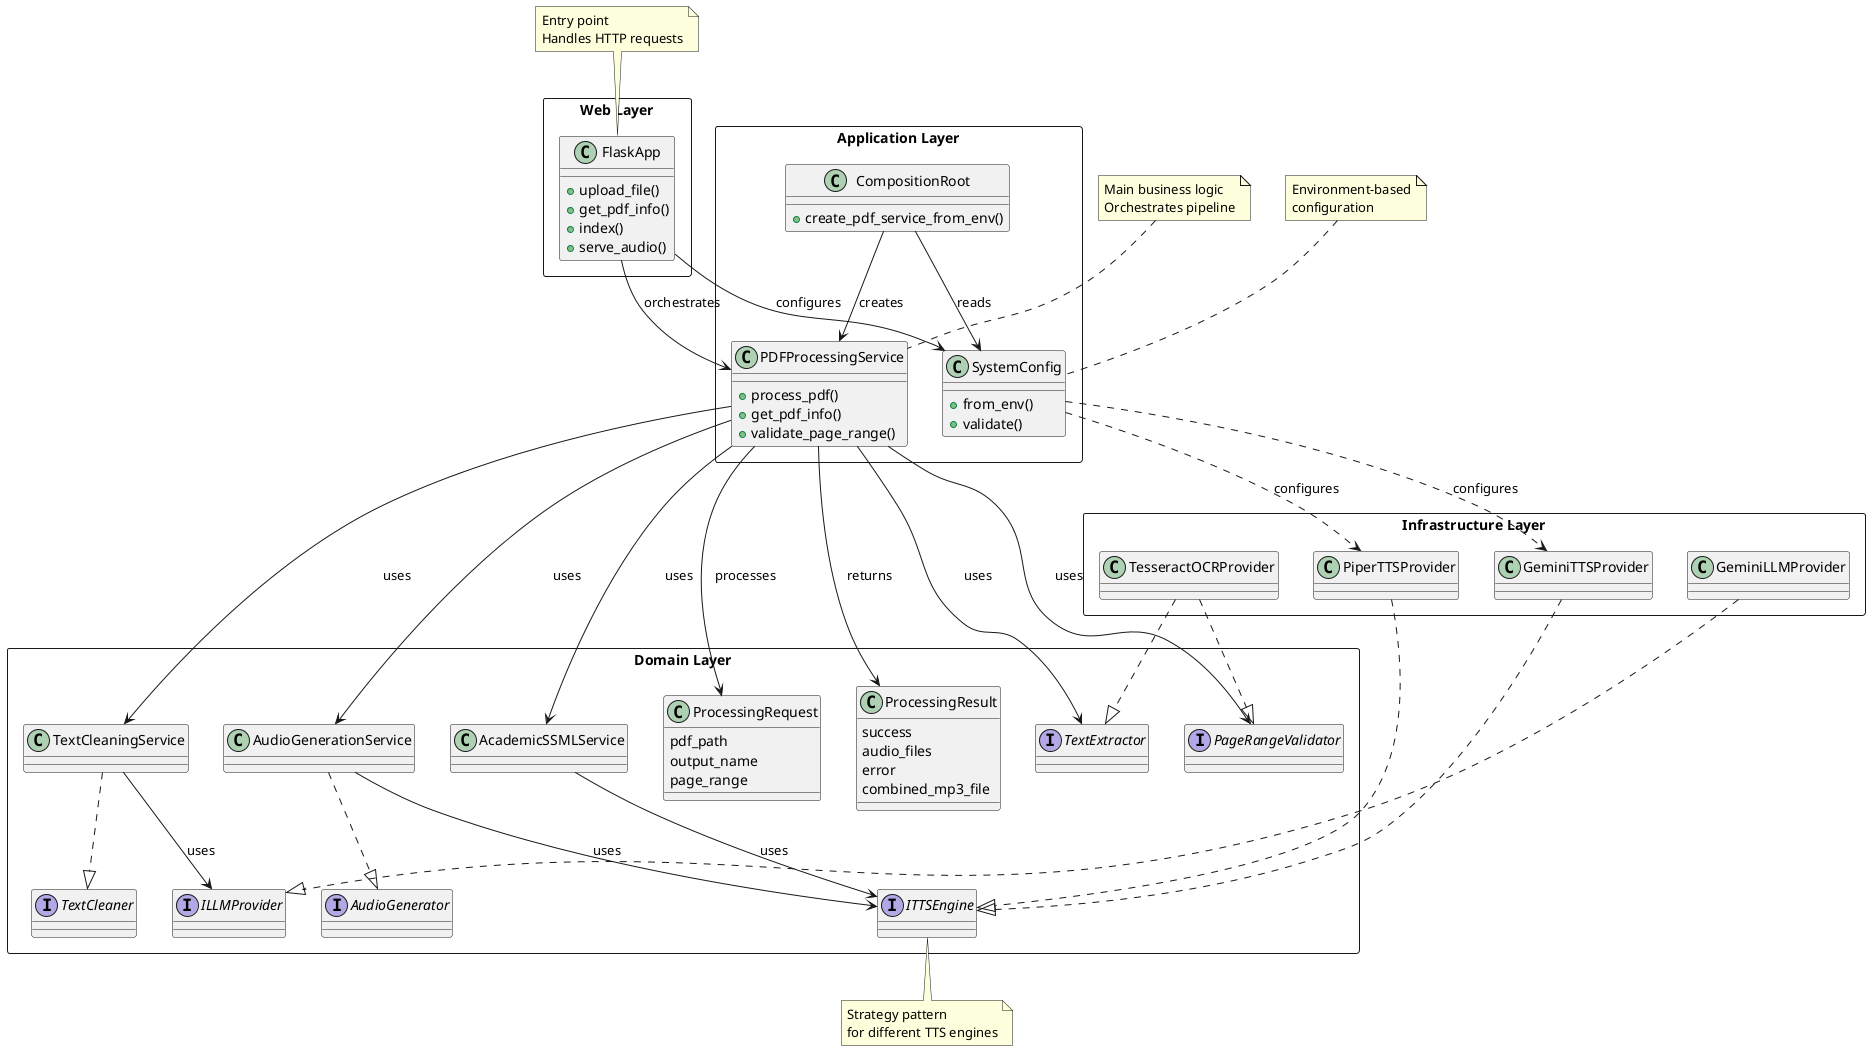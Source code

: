 @startuml PDF_to_Audio_Architecture

!define LAYER_COLOR #E8F4FD
!define DOMAIN_COLOR #FFE6CC
!define APP_COLOR #D4F1D4
!define INFRA_COLOR #F0E6FF
!define WEB_COLOR #FFD4D4

package "Web Layer" <<Rectangle>> {
    class FlaskApp {
        +upload_file()
        +get_pdf_info()
        +index()
        +serve_audio()
    }
}

package "Application Layer" <<Rectangle>> {
    class PDFProcessingService {
        +process_pdf()
        +get_pdf_info()
        +validate_page_range()
    }
    
    class SystemConfig {
        +from_env()
        +validate()
    }
    
    class CompositionRoot {
        +create_pdf_service_from_env()
    }
}

package "Domain Layer" <<Rectangle>> {
    
    class ProcessingRequest {
        pdf_path
        output_name
        page_range
    }
    
    class ProcessingResult {
        success
        audio_files
        error
        combined_mp3_file
    }
    
    ' Core Services
    class TextCleaningService
    class AudioGenerationService  
    class AcademicSSMLService
    
    ' Interfaces
    interface ITTSEngine
    interface ILLMProvider
    interface TextExtractor
    interface TextCleaner
    interface AudioGenerator
    interface PageRangeValidator
}

package "Infrastructure Layer" <<Rectangle>> {
    
    ' TTS Implementations
    class GeminiTTSProvider
    class PiperTTSProvider
    
    ' LLM Implementation
    class GeminiLLMProvider
    
    ' OCR Implementation
    class TesseractOCRProvider
}

' Main Flow Relationships
FlaskApp --> PDFProcessingService : orchestrates
FlaskApp --> SystemConfig : configures

CompositionRoot --> PDFProcessingService : creates
CompositionRoot --> SystemConfig : reads

PDFProcessingService --> ProcessingRequest : processes
PDFProcessingService --> ProcessingResult : returns

PDFProcessingService --> TextCleaningService : uses
PDFProcessingService --> AudioGenerationService : uses
PDFProcessingService --> AcademicSSMLService : uses
PDFProcessingService --> TextExtractor : uses
PDFProcessingService --> PageRangeValidator : uses

' Service Dependencies
TextCleaningService --> ILLMProvider : uses
AudioGenerationService --> ITTSEngine : uses
AcademicSSMLService --> ITTSEngine : uses

' Interface Implementations
GeminiTTSProvider ..|> ITTSEngine
PiperTTSProvider ..|> ITTSEngine
GeminiLLMProvider ..|> ILLMProvider
TesseractOCRProvider ..|> TextExtractor
TesseractOCRProvider ..|> PageRangeValidator
TextCleaningService ..|> TextCleaner
AudioGenerationService ..|> AudioGenerator

' Configuration
SystemConfig ..> GeminiTTSProvider : configures
SystemConfig ..> PiperTTSProvider : configures

note top of FlaskApp : Entry point\nHandles HTTP requests
note top of PDFProcessingService : Main business logic\nOrchestrates pipeline
note top of SystemConfig : Environment-based\nconfiguration
note bottom of ITTSEngine : Strategy pattern\nfor different TTS engines

@enduml